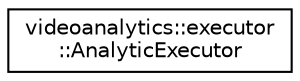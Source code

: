 digraph "Graphical Class Hierarchy"
{
  edge [fontname="Helvetica",fontsize="10",labelfontname="Helvetica",labelfontsize="10"];
  node [fontname="Helvetica",fontsize="10",shape=record];
  rankdir="LR";
  Node0 [label="videoanalytics::executor\l::AnalyticExecutor",height=0.2,width=0.4,color="black", fillcolor="white", style="filled",URL="$db/d74/classvideoanalytics_1_1executor_1_1AnalyticExecutor.html"];
}
